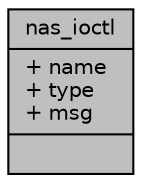digraph "nas_ioctl"
{
 // LATEX_PDF_SIZE
  edge [fontname="Helvetica",fontsize="10",labelfontname="Helvetica",labelfontsize="10"];
  node [fontname="Helvetica",fontsize="10",shape=record];
  Node1 [label="{nas_ioctl\n|+ name\l+ type\l+ msg\l|}",height=0.2,width=0.4,color="black", fillcolor="grey75", style="filled", fontcolor="black",tooltip=" "];
}
